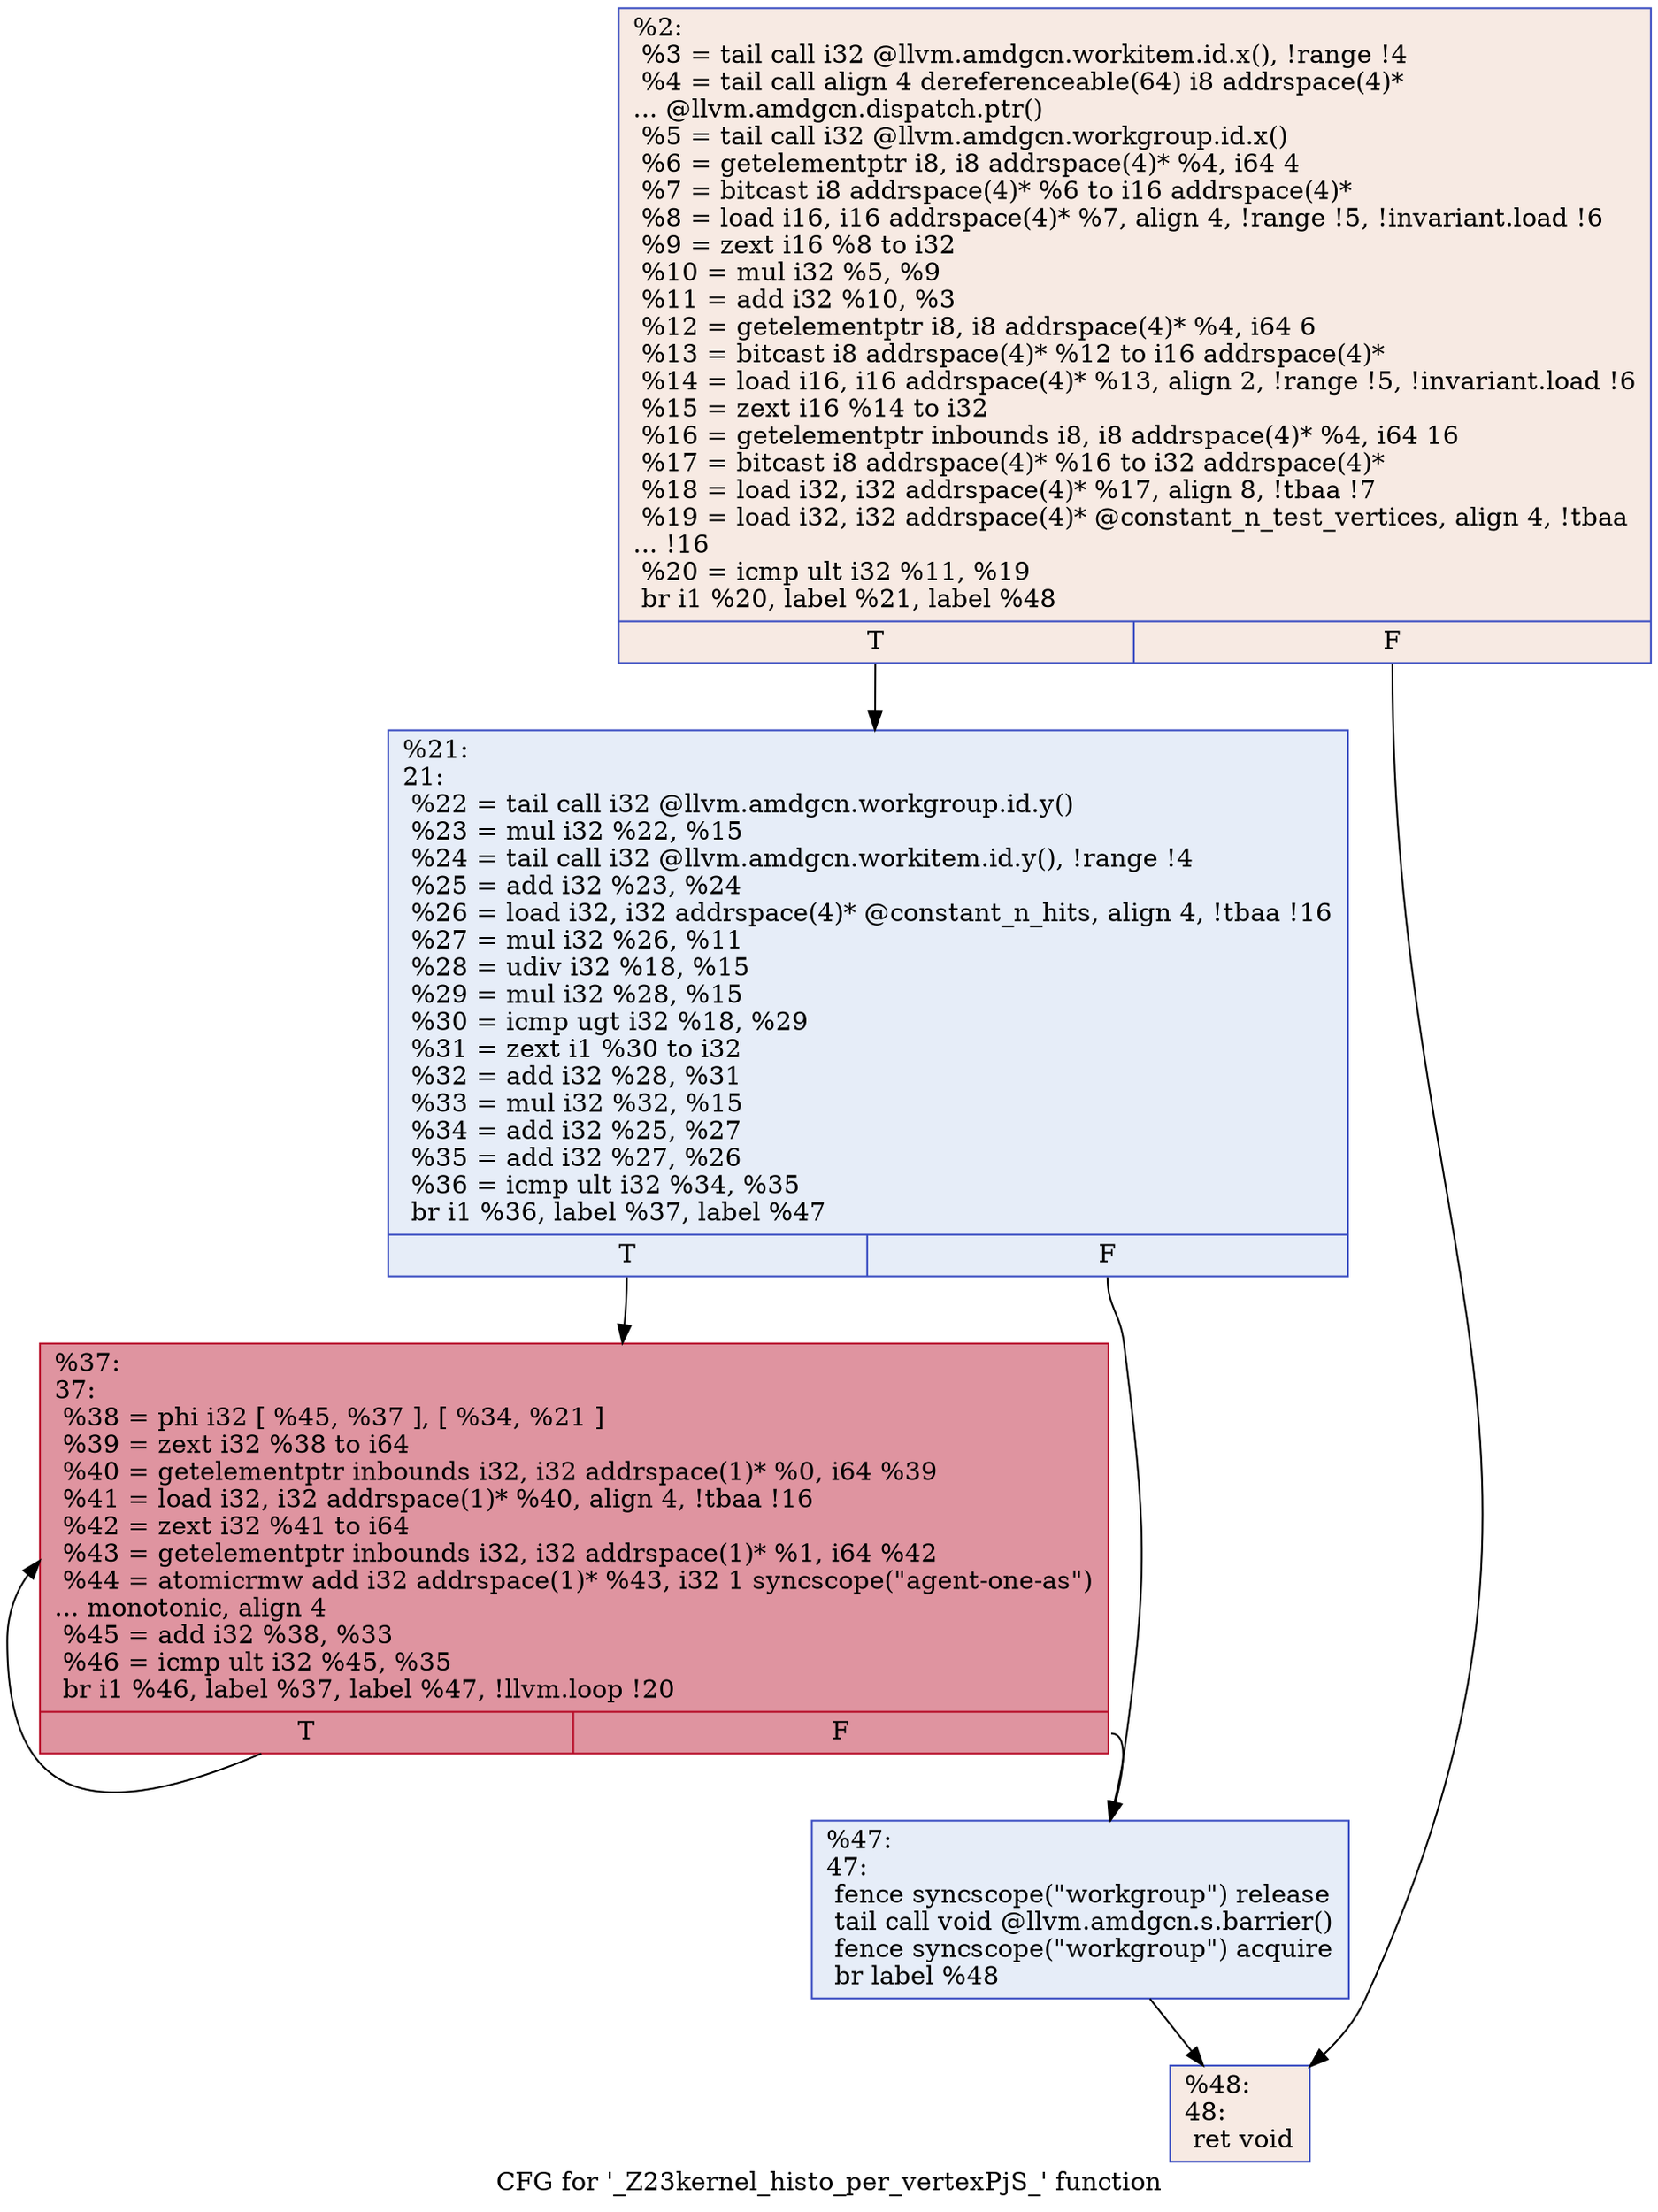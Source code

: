 digraph "CFG for '_Z23kernel_histo_per_vertexPjS_' function" {
	label="CFG for '_Z23kernel_histo_per_vertexPjS_' function";

	Node0x57ba8a0 [shape=record,color="#3d50c3ff", style=filled, fillcolor="#eed0c070",label="{%2:\l  %3 = tail call i32 @llvm.amdgcn.workitem.id.x(), !range !4\l  %4 = tail call align 4 dereferenceable(64) i8 addrspace(4)*\l... @llvm.amdgcn.dispatch.ptr()\l  %5 = tail call i32 @llvm.amdgcn.workgroup.id.x()\l  %6 = getelementptr i8, i8 addrspace(4)* %4, i64 4\l  %7 = bitcast i8 addrspace(4)* %6 to i16 addrspace(4)*\l  %8 = load i16, i16 addrspace(4)* %7, align 4, !range !5, !invariant.load !6\l  %9 = zext i16 %8 to i32\l  %10 = mul i32 %5, %9\l  %11 = add i32 %10, %3\l  %12 = getelementptr i8, i8 addrspace(4)* %4, i64 6\l  %13 = bitcast i8 addrspace(4)* %12 to i16 addrspace(4)*\l  %14 = load i16, i16 addrspace(4)* %13, align 2, !range !5, !invariant.load !6\l  %15 = zext i16 %14 to i32\l  %16 = getelementptr inbounds i8, i8 addrspace(4)* %4, i64 16\l  %17 = bitcast i8 addrspace(4)* %16 to i32 addrspace(4)*\l  %18 = load i32, i32 addrspace(4)* %17, align 8, !tbaa !7\l  %19 = load i32, i32 addrspace(4)* @constant_n_test_vertices, align 4, !tbaa\l... !16\l  %20 = icmp ult i32 %11, %19\l  br i1 %20, label %21, label %48\l|{<s0>T|<s1>F}}"];
	Node0x57ba8a0:s0 -> Node0x57bd5f0;
	Node0x57ba8a0:s1 -> Node0x57bd680;
	Node0x57bd5f0 [shape=record,color="#3d50c3ff", style=filled, fillcolor="#c7d7f070",label="{%21:\l21:                                               \l  %22 = tail call i32 @llvm.amdgcn.workgroup.id.y()\l  %23 = mul i32 %22, %15\l  %24 = tail call i32 @llvm.amdgcn.workitem.id.y(), !range !4\l  %25 = add i32 %23, %24\l  %26 = load i32, i32 addrspace(4)* @constant_n_hits, align 4, !tbaa !16\l  %27 = mul i32 %26, %11\l  %28 = udiv i32 %18, %15\l  %29 = mul i32 %28, %15\l  %30 = icmp ugt i32 %18, %29\l  %31 = zext i1 %30 to i32\l  %32 = add i32 %28, %31\l  %33 = mul i32 %32, %15\l  %34 = add i32 %25, %27\l  %35 = add i32 %27, %26\l  %36 = icmp ult i32 %34, %35\l  br i1 %36, label %37, label %47\l|{<s0>T|<s1>F}}"];
	Node0x57bd5f0:s0 -> Node0x57bd110;
	Node0x57bd5f0:s1 -> Node0x57bf050;
	Node0x57bd110 [shape=record,color="#b70d28ff", style=filled, fillcolor="#b70d2870",label="{%37:\l37:                                               \l  %38 = phi i32 [ %45, %37 ], [ %34, %21 ]\l  %39 = zext i32 %38 to i64\l  %40 = getelementptr inbounds i32, i32 addrspace(1)* %0, i64 %39\l  %41 = load i32, i32 addrspace(1)* %40, align 4, !tbaa !16\l  %42 = zext i32 %41 to i64\l  %43 = getelementptr inbounds i32, i32 addrspace(1)* %1, i64 %42\l  %44 = atomicrmw add i32 addrspace(1)* %43, i32 1 syncscope(\"agent-one-as\")\l... monotonic, align 4\l  %45 = add i32 %38, %33\l  %46 = icmp ult i32 %45, %35\l  br i1 %46, label %37, label %47, !llvm.loop !20\l|{<s0>T|<s1>F}}"];
	Node0x57bd110:s0 -> Node0x57bd110;
	Node0x57bd110:s1 -> Node0x57bf050;
	Node0x57bf050 [shape=record,color="#3d50c3ff", style=filled, fillcolor="#c7d7f070",label="{%47:\l47:                                               \l  fence syncscope(\"workgroup\") release\l  tail call void @llvm.amdgcn.s.barrier()\l  fence syncscope(\"workgroup\") acquire\l  br label %48\l}"];
	Node0x57bf050 -> Node0x57bd680;
	Node0x57bd680 [shape=record,color="#3d50c3ff", style=filled, fillcolor="#eed0c070",label="{%48:\l48:                                               \l  ret void\l}"];
}

